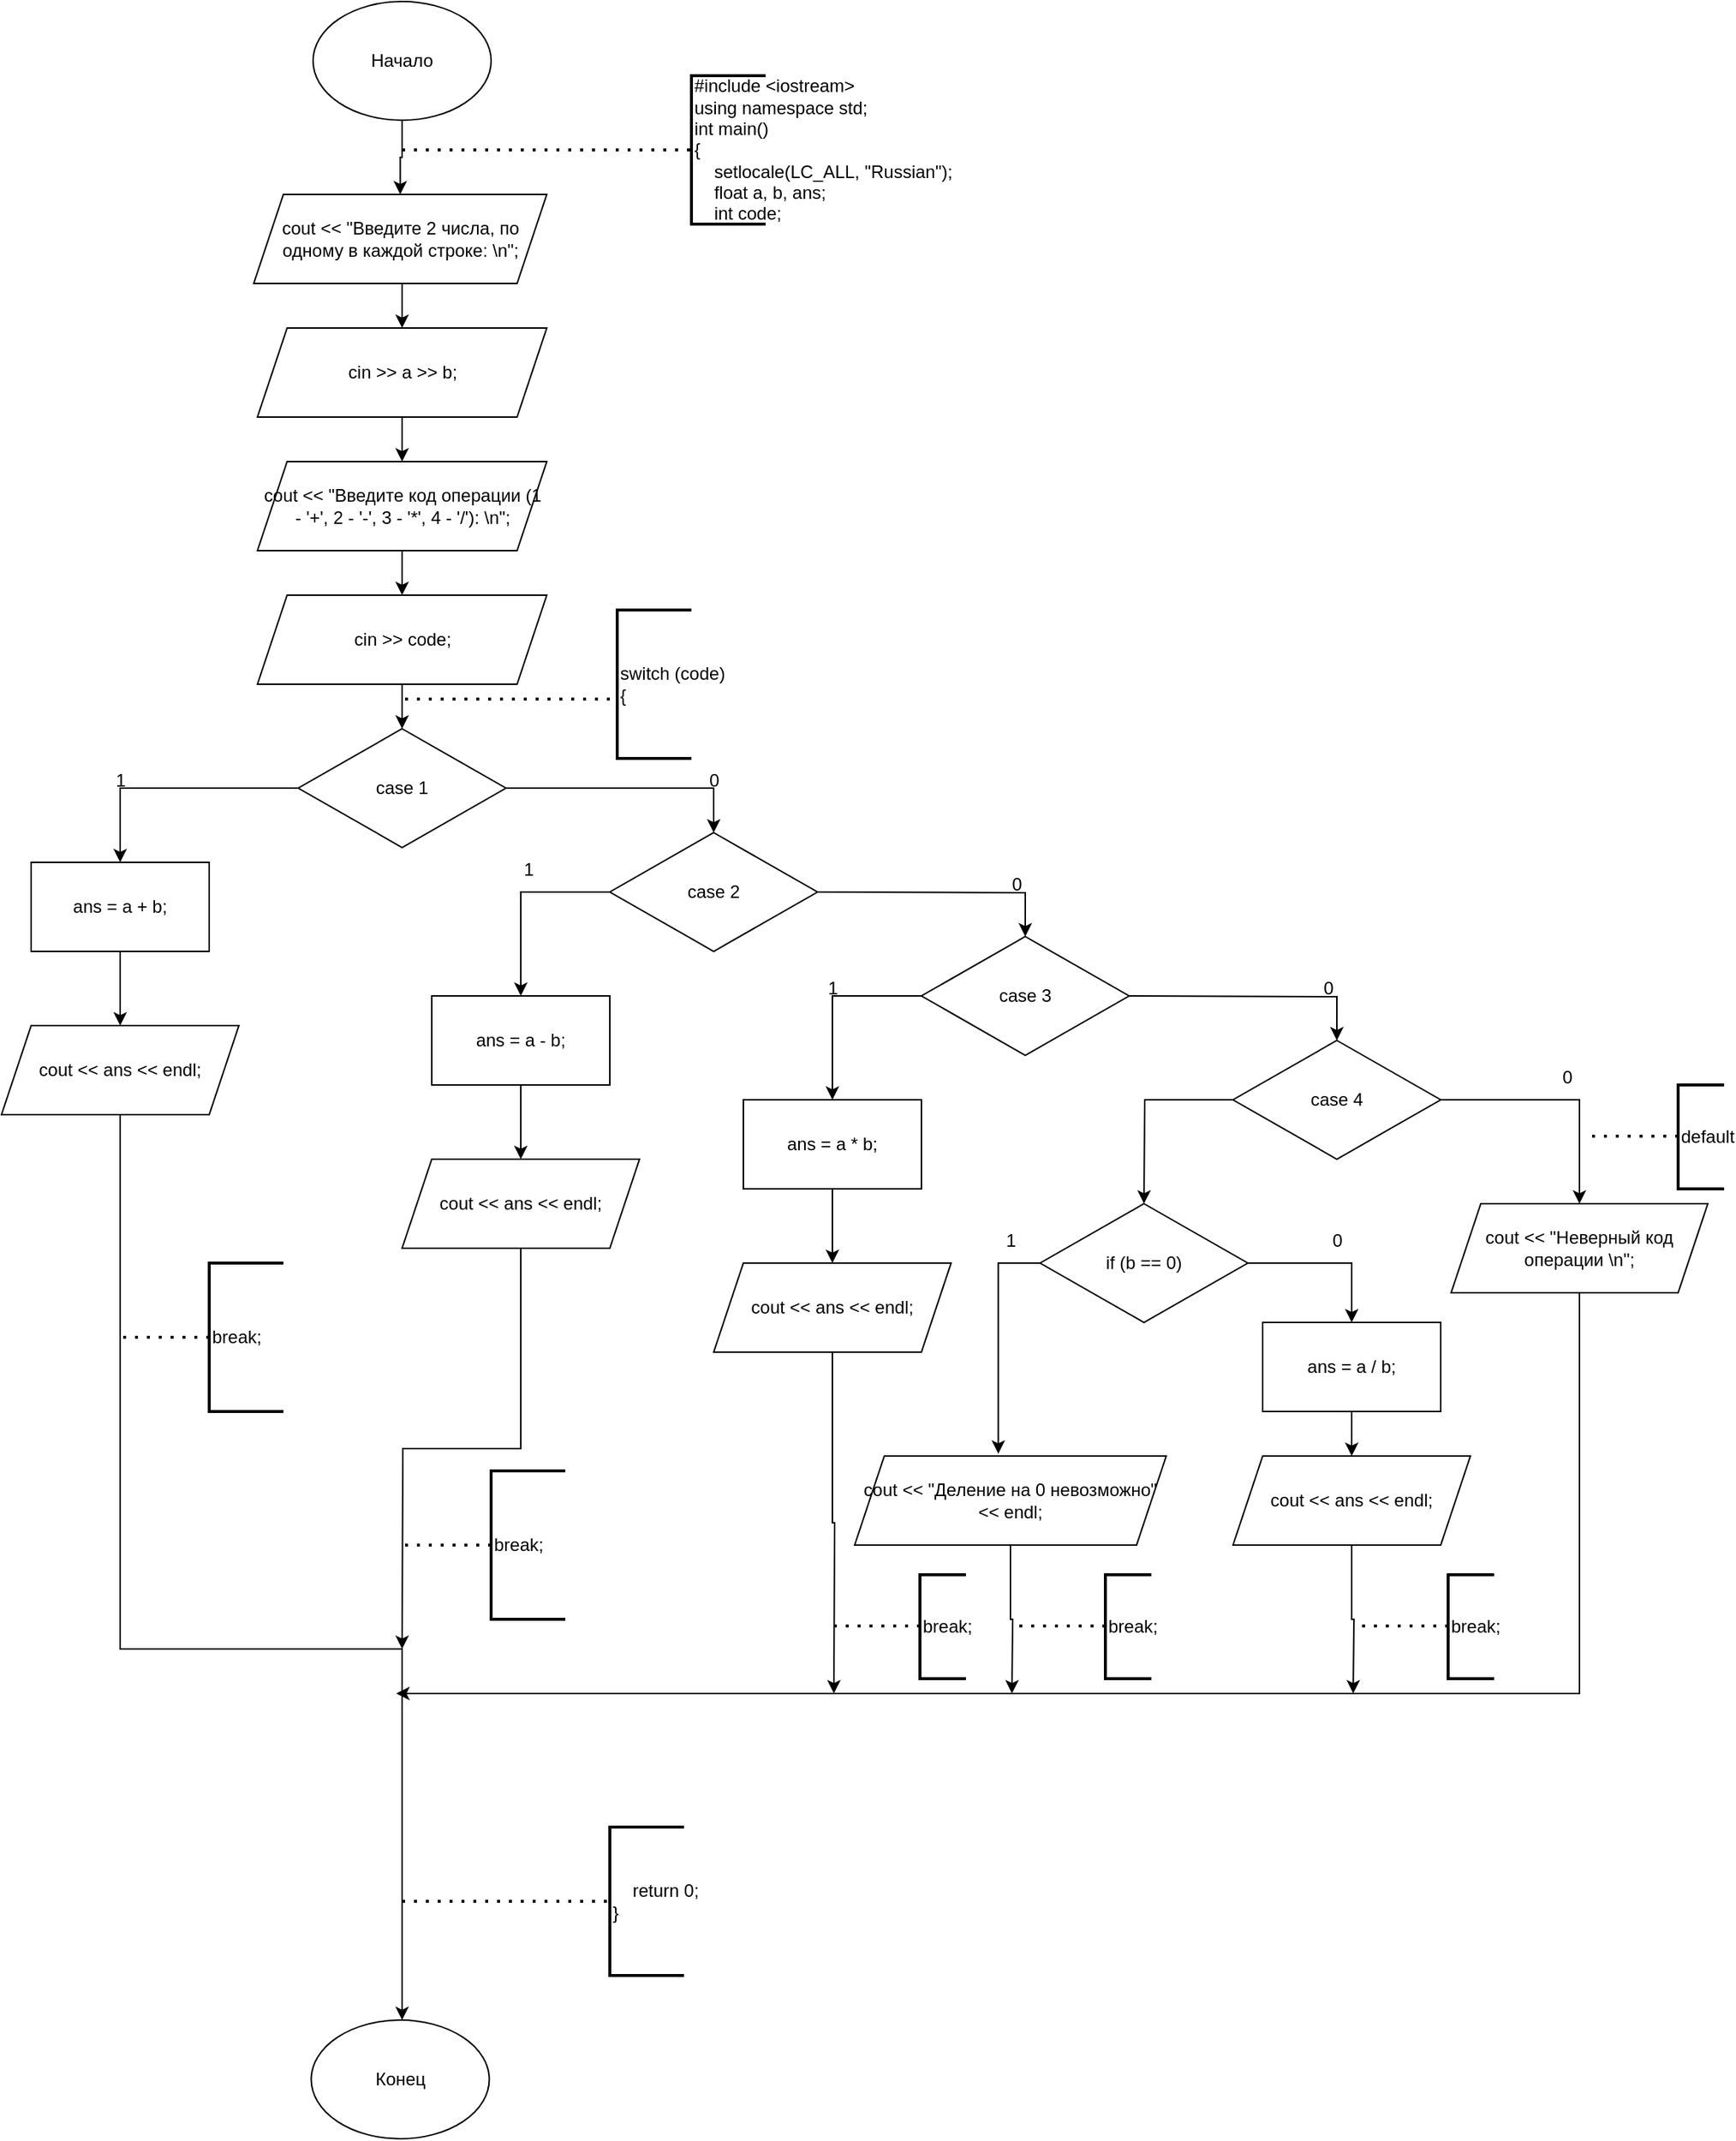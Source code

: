<mxfile version="24.7.17">
  <diagram id="C5RBs43oDa-KdzZeNtuy" name="Page-1">
    <mxGraphModel dx="1771" dy="1670" grid="1" gridSize="10" guides="1" tooltips="1" connect="1" arrows="1" fold="1" page="1" pageScale="1" pageWidth="827" pageHeight="1169" math="0" shadow="0">
      <root>
        <mxCell id="WIyWlLk6GJQsqaUBKTNV-0" />
        <mxCell id="WIyWlLk6GJQsqaUBKTNV-1" parent="WIyWlLk6GJQsqaUBKTNV-0" />
        <mxCell id="8ugVBGTUYjzquRtOjpoh-9" style="edgeStyle=orthogonalEdgeStyle;rounded=0;orthogonalLoop=1;jettySize=auto;html=1;exitX=0.5;exitY=1;exitDx=0;exitDy=0;" edge="1" parent="WIyWlLk6GJQsqaUBKTNV-1" source="8ugVBGTUYjzquRtOjpoh-0" target="8ugVBGTUYjzquRtOjpoh-7">
          <mxGeometry relative="1" as="geometry" />
        </mxCell>
        <mxCell id="8ugVBGTUYjzquRtOjpoh-0" value="Начало" style="ellipse;whiteSpace=wrap;html=1;" vertex="1" parent="WIyWlLk6GJQsqaUBKTNV-1">
          <mxGeometry x="-60" y="60" width="120" height="80" as="geometry" />
        </mxCell>
        <mxCell id="8ugVBGTUYjzquRtOjpoh-1" value="Конец" style="ellipse;whiteSpace=wrap;html=1;" vertex="1" parent="WIyWlLk6GJQsqaUBKTNV-1">
          <mxGeometry x="-61.25" y="1420" width="120" height="80" as="geometry" />
        </mxCell>
        <mxCell id="8ugVBGTUYjzquRtOjpoh-5" value="" style="endArrow=none;dashed=1;html=1;dashPattern=1 3;strokeWidth=2;rounded=0;" edge="1" parent="WIyWlLk6GJQsqaUBKTNV-1" target="8ugVBGTUYjzquRtOjpoh-6">
          <mxGeometry width="50" height="50" relative="1" as="geometry">
            <mxPoint y="160" as="sourcePoint" />
            <mxPoint y="160" as="targetPoint" />
          </mxGeometry>
        </mxCell>
        <mxCell id="8ugVBGTUYjzquRtOjpoh-6" value="&lt;div&gt;#include &amp;lt;iostream&amp;gt;&lt;/div&gt;&lt;div&gt;using namespace std;&lt;/div&gt;&lt;div&gt;int main()&lt;/div&gt;&lt;div&gt;{&lt;/div&gt;&lt;div&gt;&amp;nbsp; &amp;nbsp; setlocale(LC_ALL, &quot;Russian&quot;);&lt;/div&gt;&lt;div&gt;&amp;nbsp; &amp;nbsp; float a, b, ans;&lt;/div&gt;&lt;div&gt;&amp;nbsp; &amp;nbsp; int code;&lt;/div&gt;" style="strokeWidth=2;html=1;shape=mxgraph.flowchart.annotation_1;align=left;pointerEvents=1;" vertex="1" parent="WIyWlLk6GJQsqaUBKTNV-1">
          <mxGeometry x="195" y="110" width="50" height="100" as="geometry" />
        </mxCell>
        <mxCell id="8ugVBGTUYjzquRtOjpoh-12" style="edgeStyle=orthogonalEdgeStyle;rounded=0;orthogonalLoop=1;jettySize=auto;html=1;exitX=0.5;exitY=1;exitDx=0;exitDy=0;entryX=0.5;entryY=0;entryDx=0;entryDy=0;" edge="1" parent="WIyWlLk6GJQsqaUBKTNV-1" source="8ugVBGTUYjzquRtOjpoh-7">
          <mxGeometry relative="1" as="geometry">
            <mxPoint x="-2.274e-13" y="280" as="targetPoint" />
          </mxGeometry>
        </mxCell>
        <mxCell id="8ugVBGTUYjzquRtOjpoh-7" value="cout &amp;lt;&amp;lt; &quot;Введите 2 числа, по одному в каждой строке: \n&quot;;" style="shape=parallelogram;perimeter=parallelogramPerimeter;whiteSpace=wrap;html=1;fixedSize=1;" vertex="1" parent="WIyWlLk6GJQsqaUBKTNV-1">
          <mxGeometry x="-100" y="190" width="197.5" height="60" as="geometry" />
        </mxCell>
        <mxCell id="8ugVBGTUYjzquRtOjpoh-42" style="edgeStyle=orthogonalEdgeStyle;rounded=0;orthogonalLoop=1;jettySize=auto;html=1;exitX=0.5;exitY=1;exitDx=0;exitDy=0;entryX=0.5;entryY=0;entryDx=0;entryDy=0;" edge="1" parent="WIyWlLk6GJQsqaUBKTNV-1" source="8ugVBGTUYjzquRtOjpoh-40">
          <mxGeometry relative="1" as="geometry">
            <mxPoint x="-2.274e-13" y="370" as="targetPoint" />
          </mxGeometry>
        </mxCell>
        <mxCell id="8ugVBGTUYjzquRtOjpoh-40" value="cin &amp;gt;&amp;gt; a &amp;gt;&amp;gt; b;" style="shape=parallelogram;perimeter=parallelogramPerimeter;whiteSpace=wrap;html=1;fixedSize=1;" vertex="1" parent="WIyWlLk6GJQsqaUBKTNV-1">
          <mxGeometry x="-97.5" y="280" width="195" height="60" as="geometry" />
        </mxCell>
        <mxCell id="8ugVBGTUYjzquRtOjpoh-66" style="edgeStyle=orthogonalEdgeStyle;rounded=0;orthogonalLoop=1;jettySize=auto;html=1;exitX=0.5;exitY=1;exitDx=0;exitDy=0;entryX=0.5;entryY=0;entryDx=0;entryDy=0;" edge="1" parent="WIyWlLk6GJQsqaUBKTNV-1" source="8ugVBGTUYjzquRtOjpoh-64" target="8ugVBGTUYjzquRtOjpoh-65">
          <mxGeometry relative="1" as="geometry" />
        </mxCell>
        <mxCell id="8ugVBGTUYjzquRtOjpoh-64" value="cout &amp;lt;&amp;lt; &quot;Введите код операции (1 - &#39;+&#39;, 2 - &#39;-&#39;, 3 - &#39;*&#39;, 4 - &#39;/&#39;): \n&quot;;" style="shape=parallelogram;perimeter=parallelogramPerimeter;whiteSpace=wrap;html=1;fixedSize=1;" vertex="1" parent="WIyWlLk6GJQsqaUBKTNV-1">
          <mxGeometry x="-97.5" y="370" width="195" height="60" as="geometry" />
        </mxCell>
        <mxCell id="8ugVBGTUYjzquRtOjpoh-74" style="edgeStyle=orthogonalEdgeStyle;rounded=0;orthogonalLoop=1;jettySize=auto;html=1;exitX=0.5;exitY=1;exitDx=0;exitDy=0;entryX=0.5;entryY=0;entryDx=0;entryDy=0;" edge="1" parent="WIyWlLk6GJQsqaUBKTNV-1" source="8ugVBGTUYjzquRtOjpoh-65" target="8ugVBGTUYjzquRtOjpoh-67">
          <mxGeometry relative="1" as="geometry" />
        </mxCell>
        <mxCell id="8ugVBGTUYjzquRtOjpoh-65" value="cin &amp;gt;&amp;gt; code;" style="shape=parallelogram;perimeter=parallelogramPerimeter;whiteSpace=wrap;html=1;fixedSize=1;" vertex="1" parent="WIyWlLk6GJQsqaUBKTNV-1">
          <mxGeometry x="-97.5" y="460" width="195" height="60" as="geometry" />
        </mxCell>
        <mxCell id="8ugVBGTUYjzquRtOjpoh-70" style="edgeStyle=orthogonalEdgeStyle;rounded=0;orthogonalLoop=1;jettySize=auto;html=1;exitX=0;exitY=0.5;exitDx=0;exitDy=0;entryX=0.5;entryY=0;entryDx=0;entryDy=0;" edge="1" parent="WIyWlLk6GJQsqaUBKTNV-1" source="8ugVBGTUYjzquRtOjpoh-67" target="8ugVBGTUYjzquRtOjpoh-68">
          <mxGeometry relative="1" as="geometry" />
        </mxCell>
        <mxCell id="8ugVBGTUYjzquRtOjpoh-77" style="edgeStyle=orthogonalEdgeStyle;rounded=0;orthogonalLoop=1;jettySize=auto;html=1;exitX=1;exitY=0.5;exitDx=0;exitDy=0;entryX=0.5;entryY=0;entryDx=0;entryDy=0;" edge="1" parent="WIyWlLk6GJQsqaUBKTNV-1" source="8ugVBGTUYjzquRtOjpoh-67" target="8ugVBGTUYjzquRtOjpoh-76">
          <mxGeometry relative="1" as="geometry" />
        </mxCell>
        <mxCell id="8ugVBGTUYjzquRtOjpoh-67" value="case 1" style="rhombus;whiteSpace=wrap;html=1;" vertex="1" parent="WIyWlLk6GJQsqaUBKTNV-1">
          <mxGeometry x="-70" y="550" width="140" height="80" as="geometry" />
        </mxCell>
        <mxCell id="8ugVBGTUYjzquRtOjpoh-71" style="edgeStyle=orthogonalEdgeStyle;rounded=0;orthogonalLoop=1;jettySize=auto;html=1;exitX=0.5;exitY=1;exitDx=0;exitDy=0;entryX=0.5;entryY=0;entryDx=0;entryDy=0;" edge="1" parent="WIyWlLk6GJQsqaUBKTNV-1" source="8ugVBGTUYjzquRtOjpoh-68" target="8ugVBGTUYjzquRtOjpoh-69">
          <mxGeometry relative="1" as="geometry" />
        </mxCell>
        <mxCell id="8ugVBGTUYjzquRtOjpoh-68" value="ans = a + b;" style="rounded=0;whiteSpace=wrap;html=1;" vertex="1" parent="WIyWlLk6GJQsqaUBKTNV-1">
          <mxGeometry x="-250" y="640" width="120" height="60" as="geometry" />
        </mxCell>
        <mxCell id="8ugVBGTUYjzquRtOjpoh-112" style="edgeStyle=orthogonalEdgeStyle;rounded=0;orthogonalLoop=1;jettySize=auto;html=1;exitX=0.5;exitY=1;exitDx=0;exitDy=0;" edge="1" parent="WIyWlLk6GJQsqaUBKTNV-1" source="8ugVBGTUYjzquRtOjpoh-69" target="8ugVBGTUYjzquRtOjpoh-1">
          <mxGeometry relative="1" as="geometry">
            <Array as="points">
              <mxPoint x="-190" y="1170" />
              <mxPoint y="1170" />
            </Array>
          </mxGeometry>
        </mxCell>
        <mxCell id="8ugVBGTUYjzquRtOjpoh-69" value="cout &amp;lt;&amp;lt; ans &amp;lt;&amp;lt; endl;" style="shape=parallelogram;perimeter=parallelogramPerimeter;whiteSpace=wrap;html=1;fixedSize=1;" vertex="1" parent="WIyWlLk6GJQsqaUBKTNV-1">
          <mxGeometry x="-270" y="750" width="160" height="60" as="geometry" />
        </mxCell>
        <mxCell id="8ugVBGTUYjzquRtOjpoh-72" value="1" style="text;html=1;align=center;verticalAlign=middle;resizable=0;points=[];autosize=1;strokeColor=none;fillColor=none;" vertex="1" parent="WIyWlLk6GJQsqaUBKTNV-1">
          <mxGeometry x="-205" y="570" width="30" height="30" as="geometry" />
        </mxCell>
        <mxCell id="8ugVBGTUYjzquRtOjpoh-81" style="edgeStyle=orthogonalEdgeStyle;rounded=0;orthogonalLoop=1;jettySize=auto;html=1;exitX=0;exitY=0.5;exitDx=0;exitDy=0;entryX=0.5;entryY=0;entryDx=0;entryDy=0;" edge="1" parent="WIyWlLk6GJQsqaUBKTNV-1" source="8ugVBGTUYjzquRtOjpoh-76" target="8ugVBGTUYjzquRtOjpoh-79">
          <mxGeometry relative="1" as="geometry" />
        </mxCell>
        <mxCell id="8ugVBGTUYjzquRtOjpoh-76" value="case 2" style="rhombus;whiteSpace=wrap;html=1;" vertex="1" parent="WIyWlLk6GJQsqaUBKTNV-1">
          <mxGeometry x="140" y="620" width="140" height="80" as="geometry" />
        </mxCell>
        <mxCell id="8ugVBGTUYjzquRtOjpoh-78" style="edgeStyle=orthogonalEdgeStyle;rounded=0;orthogonalLoop=1;jettySize=auto;html=1;exitX=0.5;exitY=1;exitDx=0;exitDy=0;entryX=0.5;entryY=0;entryDx=0;entryDy=0;" edge="1" parent="WIyWlLk6GJQsqaUBKTNV-1" source="8ugVBGTUYjzquRtOjpoh-79" target="8ugVBGTUYjzquRtOjpoh-80">
          <mxGeometry relative="1" as="geometry" />
        </mxCell>
        <mxCell id="8ugVBGTUYjzquRtOjpoh-79" value="ans = a - b;" style="rounded=0;whiteSpace=wrap;html=1;" vertex="1" parent="WIyWlLk6GJQsqaUBKTNV-1">
          <mxGeometry x="20" y="730" width="120" height="60" as="geometry" />
        </mxCell>
        <mxCell id="8ugVBGTUYjzquRtOjpoh-113" style="edgeStyle=orthogonalEdgeStyle;rounded=0;orthogonalLoop=1;jettySize=auto;html=1;exitX=0.5;exitY=1;exitDx=0;exitDy=0;" edge="1" parent="WIyWlLk6GJQsqaUBKTNV-1" source="8ugVBGTUYjzquRtOjpoh-80">
          <mxGeometry relative="1" as="geometry">
            <mxPoint y="1170" as="targetPoint" />
          </mxGeometry>
        </mxCell>
        <mxCell id="8ugVBGTUYjzquRtOjpoh-80" value="cout &amp;lt;&amp;lt; ans &amp;lt;&amp;lt; endl;" style="shape=parallelogram;perimeter=parallelogramPerimeter;whiteSpace=wrap;html=1;fixedSize=1;" vertex="1" parent="WIyWlLk6GJQsqaUBKTNV-1">
          <mxGeometry y="840" width="160" height="60" as="geometry" />
        </mxCell>
        <mxCell id="8ugVBGTUYjzquRtOjpoh-82" style="edgeStyle=orthogonalEdgeStyle;rounded=0;orthogonalLoop=1;jettySize=auto;html=1;exitX=1;exitY=0.5;exitDx=0;exitDy=0;entryX=0.5;entryY=0;entryDx=0;entryDy=0;" edge="1" parent="WIyWlLk6GJQsqaUBKTNV-1" target="8ugVBGTUYjzquRtOjpoh-84">
          <mxGeometry relative="1" as="geometry">
            <mxPoint x="280" y="660" as="sourcePoint" />
          </mxGeometry>
        </mxCell>
        <mxCell id="8ugVBGTUYjzquRtOjpoh-83" style="edgeStyle=orthogonalEdgeStyle;rounded=0;orthogonalLoop=1;jettySize=auto;html=1;exitX=0;exitY=0.5;exitDx=0;exitDy=0;entryX=0.5;entryY=0;entryDx=0;entryDy=0;" edge="1" parent="WIyWlLk6GJQsqaUBKTNV-1" source="8ugVBGTUYjzquRtOjpoh-84" target="8ugVBGTUYjzquRtOjpoh-86">
          <mxGeometry relative="1" as="geometry" />
        </mxCell>
        <mxCell id="8ugVBGTUYjzquRtOjpoh-84" value="case 3" style="rhombus;whiteSpace=wrap;html=1;" vertex="1" parent="WIyWlLk6GJQsqaUBKTNV-1">
          <mxGeometry x="350" y="690" width="140" height="80" as="geometry" />
        </mxCell>
        <mxCell id="8ugVBGTUYjzquRtOjpoh-85" style="edgeStyle=orthogonalEdgeStyle;rounded=0;orthogonalLoop=1;jettySize=auto;html=1;exitX=0.5;exitY=1;exitDx=0;exitDy=0;entryX=0.5;entryY=0;entryDx=0;entryDy=0;" edge="1" parent="WIyWlLk6GJQsqaUBKTNV-1" source="8ugVBGTUYjzquRtOjpoh-86" target="8ugVBGTUYjzquRtOjpoh-87">
          <mxGeometry relative="1" as="geometry" />
        </mxCell>
        <mxCell id="8ugVBGTUYjzquRtOjpoh-86" value="ans = a * b;" style="rounded=0;whiteSpace=wrap;html=1;" vertex="1" parent="WIyWlLk6GJQsqaUBKTNV-1">
          <mxGeometry x="230" y="800" width="120" height="60" as="geometry" />
        </mxCell>
        <mxCell id="8ugVBGTUYjzquRtOjpoh-116" style="edgeStyle=orthogonalEdgeStyle;rounded=0;orthogonalLoop=1;jettySize=auto;html=1;exitX=0.5;exitY=1;exitDx=0;exitDy=0;" edge="1" parent="WIyWlLk6GJQsqaUBKTNV-1" source="8ugVBGTUYjzquRtOjpoh-87">
          <mxGeometry relative="1" as="geometry">
            <mxPoint x="291" y="1200" as="targetPoint" />
          </mxGeometry>
        </mxCell>
        <mxCell id="8ugVBGTUYjzquRtOjpoh-87" value="cout &amp;lt;&amp;lt; ans &amp;lt;&amp;lt; endl;" style="shape=parallelogram;perimeter=parallelogramPerimeter;whiteSpace=wrap;html=1;fixedSize=1;" vertex="1" parent="WIyWlLk6GJQsqaUBKTNV-1">
          <mxGeometry x="210" y="910" width="160" height="60" as="geometry" />
        </mxCell>
        <mxCell id="8ugVBGTUYjzquRtOjpoh-88" value="0" style="text;html=1;align=center;verticalAlign=middle;resizable=0;points=[];autosize=1;strokeColor=none;fillColor=none;" vertex="1" parent="WIyWlLk6GJQsqaUBKTNV-1">
          <mxGeometry x="195" y="570" width="30" height="30" as="geometry" />
        </mxCell>
        <mxCell id="8ugVBGTUYjzquRtOjpoh-89" value="1" style="text;html=1;align=center;verticalAlign=middle;resizable=0;points=[];autosize=1;strokeColor=none;fillColor=none;" vertex="1" parent="WIyWlLk6GJQsqaUBKTNV-1">
          <mxGeometry x="70" y="630" width="30" height="30" as="geometry" />
        </mxCell>
        <mxCell id="8ugVBGTUYjzquRtOjpoh-92" value="1" style="text;html=1;align=center;verticalAlign=middle;resizable=0;points=[];autosize=1;strokeColor=none;fillColor=none;" vertex="1" parent="WIyWlLk6GJQsqaUBKTNV-1">
          <mxGeometry x="275" y="710" width="30" height="30" as="geometry" />
        </mxCell>
        <mxCell id="8ugVBGTUYjzquRtOjpoh-93" value="0" style="text;html=1;align=center;verticalAlign=middle;resizable=0;points=[];autosize=1;strokeColor=none;fillColor=none;" vertex="1" parent="WIyWlLk6GJQsqaUBKTNV-1">
          <mxGeometry x="399" y="640" width="30" height="30" as="geometry" />
        </mxCell>
        <mxCell id="8ugVBGTUYjzquRtOjpoh-94" style="edgeStyle=orthogonalEdgeStyle;rounded=0;orthogonalLoop=1;jettySize=auto;html=1;exitX=1;exitY=0.5;exitDx=0;exitDy=0;entryX=0.5;entryY=0;entryDx=0;entryDy=0;" edge="1" parent="WIyWlLk6GJQsqaUBKTNV-1" target="8ugVBGTUYjzquRtOjpoh-96">
          <mxGeometry relative="1" as="geometry">
            <mxPoint x="490" y="730" as="sourcePoint" />
          </mxGeometry>
        </mxCell>
        <mxCell id="8ugVBGTUYjzquRtOjpoh-95" style="edgeStyle=orthogonalEdgeStyle;rounded=0;orthogonalLoop=1;jettySize=auto;html=1;exitX=0;exitY=0.5;exitDx=0;exitDy=0;entryX=0.5;entryY=0;entryDx=0;entryDy=0;" edge="1" parent="WIyWlLk6GJQsqaUBKTNV-1" source="8ugVBGTUYjzquRtOjpoh-96">
          <mxGeometry relative="1" as="geometry">
            <mxPoint x="500" y="870" as="targetPoint" />
          </mxGeometry>
        </mxCell>
        <mxCell id="8ugVBGTUYjzquRtOjpoh-108" style="edgeStyle=orthogonalEdgeStyle;rounded=0;orthogonalLoop=1;jettySize=auto;html=1;exitX=1;exitY=0.5;exitDx=0;exitDy=0;entryX=0.5;entryY=0;entryDx=0;entryDy=0;" edge="1" parent="WIyWlLk6GJQsqaUBKTNV-1" source="8ugVBGTUYjzquRtOjpoh-96" target="8ugVBGTUYjzquRtOjpoh-107">
          <mxGeometry relative="1" as="geometry" />
        </mxCell>
        <mxCell id="8ugVBGTUYjzquRtOjpoh-96" value="case 4" style="rhombus;whiteSpace=wrap;html=1;" vertex="1" parent="WIyWlLk6GJQsqaUBKTNV-1">
          <mxGeometry x="560" y="760" width="140" height="80" as="geometry" />
        </mxCell>
        <mxCell id="8ugVBGTUYjzquRtOjpoh-97" value="0" style="text;html=1;align=center;verticalAlign=middle;resizable=0;points=[];autosize=1;strokeColor=none;fillColor=none;" vertex="1" parent="WIyWlLk6GJQsqaUBKTNV-1">
          <mxGeometry x="609" y="710" width="30" height="30" as="geometry" />
        </mxCell>
        <mxCell id="8ugVBGTUYjzquRtOjpoh-106" style="edgeStyle=orthogonalEdgeStyle;rounded=0;orthogonalLoop=1;jettySize=auto;html=1;exitX=1;exitY=0.5;exitDx=0;exitDy=0;entryX=0.5;entryY=0;entryDx=0;entryDy=0;" edge="1" parent="WIyWlLk6GJQsqaUBKTNV-1" source="8ugVBGTUYjzquRtOjpoh-99" target="8ugVBGTUYjzquRtOjpoh-104">
          <mxGeometry relative="1" as="geometry" />
        </mxCell>
        <mxCell id="8ugVBGTUYjzquRtOjpoh-99" value="if (b == 0)" style="rhombus;whiteSpace=wrap;html=1;" vertex="1" parent="WIyWlLk6GJQsqaUBKTNV-1">
          <mxGeometry x="430" y="870" width="140" height="80" as="geometry" />
        </mxCell>
        <mxCell id="8ugVBGTUYjzquRtOjpoh-117" style="edgeStyle=orthogonalEdgeStyle;rounded=0;orthogonalLoop=1;jettySize=auto;html=1;exitX=0.5;exitY=1;exitDx=0;exitDy=0;" edge="1" parent="WIyWlLk6GJQsqaUBKTNV-1" source="8ugVBGTUYjzquRtOjpoh-100">
          <mxGeometry relative="1" as="geometry">
            <mxPoint x="411" y="1200" as="targetPoint" />
          </mxGeometry>
        </mxCell>
        <mxCell id="8ugVBGTUYjzquRtOjpoh-100" value="cout &amp;lt;&amp;lt; &quot;Деление на 0 невозможно&quot; &amp;lt;&amp;lt; endl;" style="shape=parallelogram;perimeter=parallelogramPerimeter;whiteSpace=wrap;html=1;fixedSize=1;" vertex="1" parent="WIyWlLk6GJQsqaUBKTNV-1">
          <mxGeometry x="305" y="1040" width="210" height="60" as="geometry" />
        </mxCell>
        <mxCell id="8ugVBGTUYjzquRtOjpoh-102" style="edgeStyle=orthogonalEdgeStyle;rounded=0;orthogonalLoop=1;jettySize=auto;html=1;exitX=0;exitY=0.5;exitDx=0;exitDy=0;entryX=0.461;entryY=-0.026;entryDx=0;entryDy=0;entryPerimeter=0;" edge="1" parent="WIyWlLk6GJQsqaUBKTNV-1" source="8ugVBGTUYjzquRtOjpoh-99" target="8ugVBGTUYjzquRtOjpoh-100">
          <mxGeometry relative="1" as="geometry" />
        </mxCell>
        <mxCell id="8ugVBGTUYjzquRtOjpoh-103" style="edgeStyle=orthogonalEdgeStyle;rounded=0;orthogonalLoop=1;jettySize=auto;html=1;exitX=0.5;exitY=1;exitDx=0;exitDy=0;entryX=0.5;entryY=0;entryDx=0;entryDy=0;" edge="1" parent="WIyWlLk6GJQsqaUBKTNV-1" source="8ugVBGTUYjzquRtOjpoh-104" target="8ugVBGTUYjzquRtOjpoh-105">
          <mxGeometry relative="1" as="geometry" />
        </mxCell>
        <mxCell id="8ugVBGTUYjzquRtOjpoh-104" value="ans = a / b;" style="rounded=0;whiteSpace=wrap;html=1;" vertex="1" parent="WIyWlLk6GJQsqaUBKTNV-1">
          <mxGeometry x="580" y="950" width="120" height="60" as="geometry" />
        </mxCell>
        <mxCell id="8ugVBGTUYjzquRtOjpoh-118" style="edgeStyle=orthogonalEdgeStyle;rounded=0;orthogonalLoop=1;jettySize=auto;html=1;exitX=0.5;exitY=1;exitDx=0;exitDy=0;" edge="1" parent="WIyWlLk6GJQsqaUBKTNV-1" source="8ugVBGTUYjzquRtOjpoh-105">
          <mxGeometry relative="1" as="geometry">
            <mxPoint x="641" y="1200" as="targetPoint" />
          </mxGeometry>
        </mxCell>
        <mxCell id="8ugVBGTUYjzquRtOjpoh-105" value="cout &amp;lt;&amp;lt; ans &amp;lt;&amp;lt; endl;" style="shape=parallelogram;perimeter=parallelogramPerimeter;whiteSpace=wrap;html=1;fixedSize=1;" vertex="1" parent="WIyWlLk6GJQsqaUBKTNV-1">
          <mxGeometry x="560" y="1040" width="160" height="60" as="geometry" />
        </mxCell>
        <mxCell id="8ugVBGTUYjzquRtOjpoh-115" style="edgeStyle=orthogonalEdgeStyle;rounded=0;orthogonalLoop=1;jettySize=auto;html=1;exitX=0.5;exitY=1;exitDx=0;exitDy=0;" edge="1" parent="WIyWlLk6GJQsqaUBKTNV-1" source="8ugVBGTUYjzquRtOjpoh-107">
          <mxGeometry relative="1" as="geometry">
            <mxPoint x="-4" y="1200" as="targetPoint" />
            <Array as="points">
              <mxPoint x="794" y="1200" />
            </Array>
          </mxGeometry>
        </mxCell>
        <mxCell id="8ugVBGTUYjzquRtOjpoh-107" value="cout &amp;lt;&amp;lt; &quot;Неверный код операции \n&quot;;" style="shape=parallelogram;perimeter=parallelogramPerimeter;whiteSpace=wrap;html=1;fixedSize=1;" vertex="1" parent="WIyWlLk6GJQsqaUBKTNV-1">
          <mxGeometry x="707" y="870" width="173" height="60" as="geometry" />
        </mxCell>
        <mxCell id="8ugVBGTUYjzquRtOjpoh-109" value="0" style="text;html=1;align=center;verticalAlign=middle;resizable=0;points=[];autosize=1;strokeColor=none;fillColor=none;" vertex="1" parent="WIyWlLk6GJQsqaUBKTNV-1">
          <mxGeometry x="770" y="770" width="30" height="30" as="geometry" />
        </mxCell>
        <mxCell id="8ugVBGTUYjzquRtOjpoh-110" value="0" style="text;html=1;align=center;verticalAlign=middle;resizable=0;points=[];autosize=1;strokeColor=none;fillColor=none;" vertex="1" parent="WIyWlLk6GJQsqaUBKTNV-1">
          <mxGeometry x="615" y="880" width="30" height="30" as="geometry" />
        </mxCell>
        <mxCell id="8ugVBGTUYjzquRtOjpoh-111" value="1" style="text;html=1;align=center;verticalAlign=middle;resizable=0;points=[];autosize=1;strokeColor=none;fillColor=none;" vertex="1" parent="WIyWlLk6GJQsqaUBKTNV-1">
          <mxGeometry x="395" y="880" width="30" height="30" as="geometry" />
        </mxCell>
        <mxCell id="8ugVBGTUYjzquRtOjpoh-119" value="" style="endArrow=none;dashed=1;html=1;dashPattern=1 3;strokeWidth=2;rounded=0;" edge="1" parent="WIyWlLk6GJQsqaUBKTNV-1" target="8ugVBGTUYjzquRtOjpoh-120">
          <mxGeometry width="50" height="50" relative="1" as="geometry">
            <mxPoint y="1340" as="sourcePoint" />
            <mxPoint y="1340" as="targetPoint" />
          </mxGeometry>
        </mxCell>
        <mxCell id="8ugVBGTUYjzquRtOjpoh-120" value="&lt;div&gt;&amp;nbsp; &amp;nbsp; return 0;&lt;/div&gt;&lt;div&gt;}&lt;/div&gt;" style="strokeWidth=2;html=1;shape=mxgraph.flowchart.annotation_1;align=left;pointerEvents=1;" vertex="1" parent="WIyWlLk6GJQsqaUBKTNV-1">
          <mxGeometry x="140" y="1290" width="50" height="100" as="geometry" />
        </mxCell>
        <mxCell id="8ugVBGTUYjzquRtOjpoh-121" value="" style="endArrow=none;dashed=1;html=1;dashPattern=1 3;strokeWidth=2;rounded=0;" edge="1" parent="WIyWlLk6GJQsqaUBKTNV-1">
          <mxGeometry width="50" height="50" relative="1" as="geometry">
            <mxPoint x="140" y="530" as="sourcePoint" />
            <mxPoint y="530" as="targetPoint" />
          </mxGeometry>
        </mxCell>
        <mxCell id="8ugVBGTUYjzquRtOjpoh-122" value="&lt;div&gt;switch (code)&lt;/div&gt;&lt;div&gt;{&lt;/div&gt;" style="strokeWidth=2;html=1;shape=mxgraph.flowchart.annotation_1;align=left;pointerEvents=1;" vertex="1" parent="WIyWlLk6GJQsqaUBKTNV-1">
          <mxGeometry x="145" y="470" width="50" height="100" as="geometry" />
        </mxCell>
        <mxCell id="8ugVBGTUYjzquRtOjpoh-123" value="" style="endArrow=none;dashed=1;html=1;dashPattern=1 3;strokeWidth=2;rounded=0;" edge="1" parent="WIyWlLk6GJQsqaUBKTNV-1">
          <mxGeometry width="50" height="50" relative="1" as="geometry">
            <mxPoint x="-130" y="960" as="sourcePoint" />
            <mxPoint x="-190" y="960" as="targetPoint" />
          </mxGeometry>
        </mxCell>
        <mxCell id="8ugVBGTUYjzquRtOjpoh-124" value="break;" style="strokeWidth=2;html=1;shape=mxgraph.flowchart.annotation_1;align=left;pointerEvents=1;" vertex="1" parent="WIyWlLk6GJQsqaUBKTNV-1">
          <mxGeometry x="-130" y="910" width="50" height="100" as="geometry" />
        </mxCell>
        <mxCell id="8ugVBGTUYjzquRtOjpoh-125" value="" style="endArrow=none;dashed=1;html=1;dashPattern=1 3;strokeWidth=2;rounded=0;" edge="1" parent="WIyWlLk6GJQsqaUBKTNV-1">
          <mxGeometry width="50" height="50" relative="1" as="geometry">
            <mxPoint x="60" y="1100" as="sourcePoint" />
            <mxPoint y="1100" as="targetPoint" />
          </mxGeometry>
        </mxCell>
        <mxCell id="8ugVBGTUYjzquRtOjpoh-126" value="break;" style="strokeWidth=2;html=1;shape=mxgraph.flowchart.annotation_1;align=left;pointerEvents=1;" vertex="1" parent="WIyWlLk6GJQsqaUBKTNV-1">
          <mxGeometry x="60" y="1050" width="50" height="100" as="geometry" />
        </mxCell>
        <mxCell id="8ugVBGTUYjzquRtOjpoh-127" value="" style="endArrow=none;dashed=1;html=1;dashPattern=1 3;strokeWidth=2;rounded=0;" edge="1" parent="WIyWlLk6GJQsqaUBKTNV-1">
          <mxGeometry width="50" height="50" relative="1" as="geometry">
            <mxPoint x="349" y="1154.5" as="sourcePoint" />
            <mxPoint x="289" y="1154.5" as="targetPoint" />
          </mxGeometry>
        </mxCell>
        <mxCell id="8ugVBGTUYjzquRtOjpoh-128" value="break;" style="strokeWidth=2;html=1;shape=mxgraph.flowchart.annotation_1;align=left;pointerEvents=1;" vertex="1" parent="WIyWlLk6GJQsqaUBKTNV-1">
          <mxGeometry x="349" y="1120" width="31" height="70" as="geometry" />
        </mxCell>
        <mxCell id="8ugVBGTUYjzquRtOjpoh-129" value="" style="endArrow=none;dashed=1;html=1;dashPattern=1 3;strokeWidth=2;rounded=0;" edge="1" parent="WIyWlLk6GJQsqaUBKTNV-1">
          <mxGeometry width="50" height="50" relative="1" as="geometry">
            <mxPoint x="474" y="1154.5" as="sourcePoint" />
            <mxPoint x="414" y="1154.5" as="targetPoint" />
          </mxGeometry>
        </mxCell>
        <mxCell id="8ugVBGTUYjzquRtOjpoh-130" value="break;" style="strokeWidth=2;html=1;shape=mxgraph.flowchart.annotation_1;align=left;pointerEvents=1;" vertex="1" parent="WIyWlLk6GJQsqaUBKTNV-1">
          <mxGeometry x="474" y="1120" width="31" height="70" as="geometry" />
        </mxCell>
        <mxCell id="8ugVBGTUYjzquRtOjpoh-132" value="" style="endArrow=none;dashed=1;html=1;dashPattern=1 3;strokeWidth=2;rounded=0;" edge="1" parent="WIyWlLk6GJQsqaUBKTNV-1">
          <mxGeometry width="50" height="50" relative="1" as="geometry">
            <mxPoint x="705" y="1154.5" as="sourcePoint" />
            <mxPoint x="645" y="1154.5" as="targetPoint" />
          </mxGeometry>
        </mxCell>
        <mxCell id="8ugVBGTUYjzquRtOjpoh-133" value="break;" style="strokeWidth=2;html=1;shape=mxgraph.flowchart.annotation_1;align=left;pointerEvents=1;" vertex="1" parent="WIyWlLk6GJQsqaUBKTNV-1">
          <mxGeometry x="705" y="1120" width="31" height="70" as="geometry" />
        </mxCell>
        <mxCell id="8ugVBGTUYjzquRtOjpoh-134" value="" style="endArrow=none;dashed=1;html=1;dashPattern=1 3;strokeWidth=2;rounded=0;" edge="1" parent="WIyWlLk6GJQsqaUBKTNV-1">
          <mxGeometry width="50" height="50" relative="1" as="geometry">
            <mxPoint x="860" y="824.5" as="sourcePoint" />
            <mxPoint x="800" y="824.5" as="targetPoint" />
          </mxGeometry>
        </mxCell>
        <mxCell id="8ugVBGTUYjzquRtOjpoh-135" value="default" style="strokeWidth=2;html=1;shape=mxgraph.flowchart.annotation_1;align=left;pointerEvents=1;" vertex="1" parent="WIyWlLk6GJQsqaUBKTNV-1">
          <mxGeometry x="860" y="790" width="31" height="70" as="geometry" />
        </mxCell>
      </root>
    </mxGraphModel>
  </diagram>
</mxfile>
